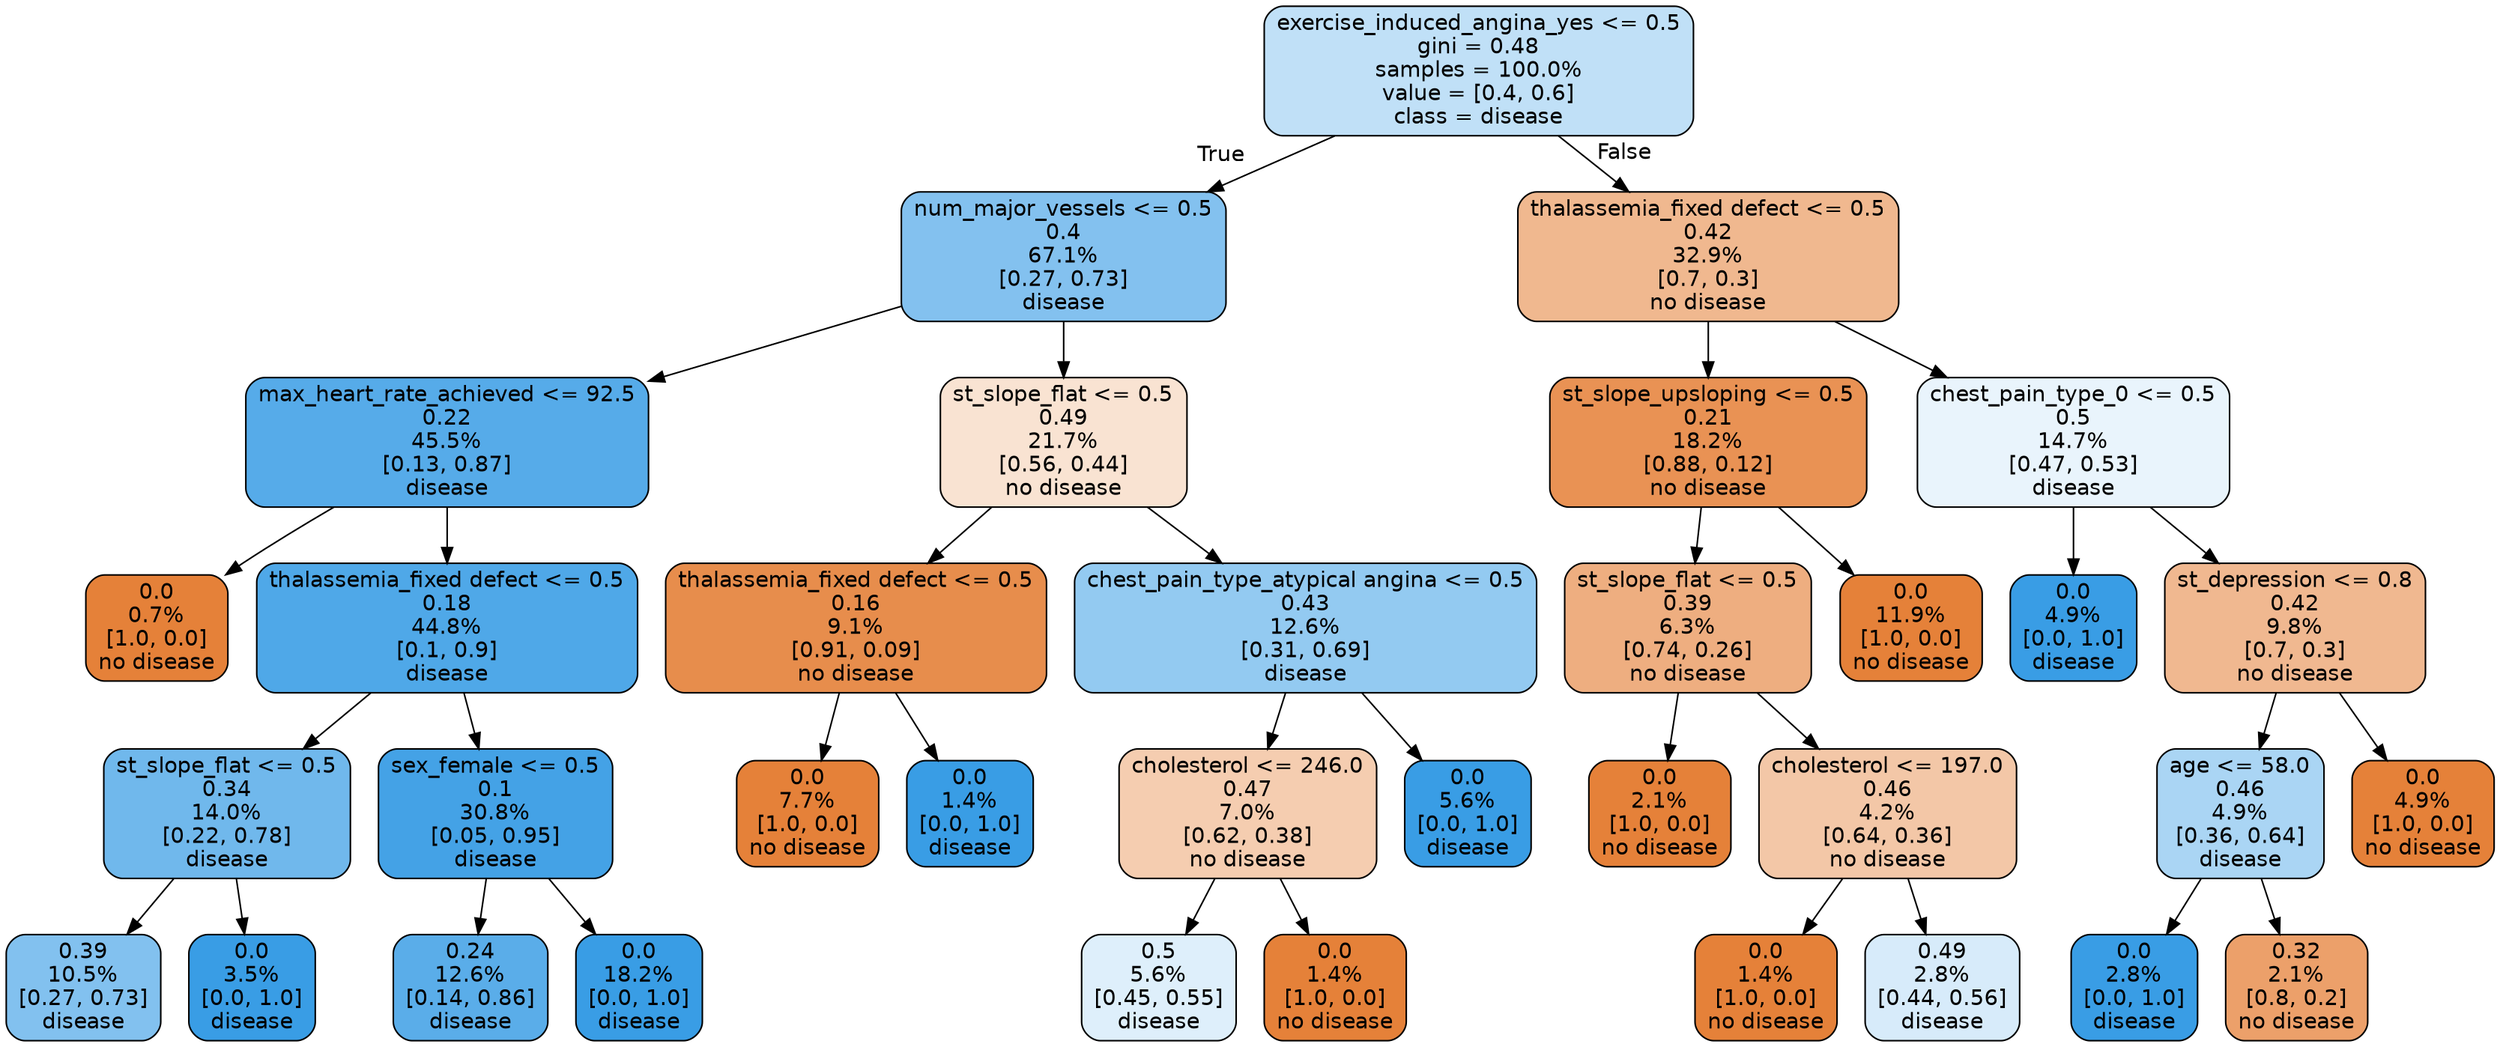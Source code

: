 digraph Tree {
node [shape=box, style="filled, rounded", color="black", fontname=helvetica] ;
edge [fontname=helvetica] ;
0 [label="exercise_induced_angina_yes <= 0.5\ngini = 0.48\nsamples = 100.0%\nvalue = [0.4, 0.6]\nclass = disease", fillcolor="#c0e0f7"] ;
1 [label="num_major_vessels <= 0.5\n0.4\n67.1%\n[0.27, 0.73]\ndisease", fillcolor="#83c1ef"] ;
0 -> 1 [labeldistance=2.5, labelangle=45, headlabel="True"] ;
2 [label="max_heart_rate_achieved <= 92.5\n0.22\n45.5%\n[0.13, 0.87]\ndisease", fillcolor="#56abe9"] ;
1 -> 2 ;
3 [label="0.0\n0.7%\n[1.0, 0.0]\nno disease", fillcolor="#e58139"] ;
2 -> 3 ;
4 [label="thalassemia_fixed defect <= 0.5\n0.18\n44.8%\n[0.1, 0.9]\ndisease", fillcolor="#4fa8e8"] ;
2 -> 4 ;
5 [label="st_slope_flat <= 0.5\n0.34\n14.0%\n[0.22, 0.78]\ndisease", fillcolor="#70b8ec"] ;
4 -> 5 ;
6 [label="0.39\n10.5%\n[0.27, 0.73]\ndisease", fillcolor="#82c1ef"] ;
5 -> 6 ;
7 [label="0.0\n3.5%\n[0.0, 1.0]\ndisease", fillcolor="#399de5"] ;
5 -> 7 ;
8 [label="sex_female <= 0.5\n0.1\n30.8%\n[0.05, 0.95]\ndisease", fillcolor="#44a2e6"] ;
4 -> 8 ;
9 [label="0.24\n12.6%\n[0.14, 0.86]\ndisease", fillcolor="#5aade9"] ;
8 -> 9 ;
10 [label="0.0\n18.2%\n[0.0, 1.0]\ndisease", fillcolor="#399de5"] ;
8 -> 10 ;
11 [label="st_slope_flat <= 0.5\n0.49\n21.7%\n[0.56, 0.44]\nno disease", fillcolor="#f9e3d2"] ;
1 -> 11 ;
12 [label="thalassemia_fixed defect <= 0.5\n0.16\n9.1%\n[0.91, 0.09]\nno disease", fillcolor="#e78d4c"] ;
11 -> 12 ;
13 [label="0.0\n7.7%\n[1.0, 0.0]\nno disease", fillcolor="#e58139"] ;
12 -> 13 ;
14 [label="0.0\n1.4%\n[0.0, 1.0]\ndisease", fillcolor="#399de5"] ;
12 -> 14 ;
15 [label="chest_pain_type_atypical angina <= 0.5\n0.43\n12.6%\n[0.31, 0.69]\ndisease", fillcolor="#93caf1"] ;
11 -> 15 ;
16 [label="cholesterol <= 246.0\n0.47\n7.0%\n[0.62, 0.38]\nno disease", fillcolor="#f5cdb0"] ;
15 -> 16 ;
17 [label="0.5\n5.6%\n[0.45, 0.55]\ndisease", fillcolor="#deeffb"] ;
16 -> 17 ;
18 [label="0.0\n1.4%\n[1.0, 0.0]\nno disease", fillcolor="#e58139"] ;
16 -> 18 ;
19 [label="0.0\n5.6%\n[0.0, 1.0]\ndisease", fillcolor="#399de5"] ;
15 -> 19 ;
20 [label="thalassemia_fixed defect <= 0.5\n0.42\n32.9%\n[0.7, 0.3]\nno disease", fillcolor="#f0b88f"] ;
0 -> 20 [labeldistance=2.5, labelangle=-45, headlabel="False"] ;
21 [label="st_slope_upsloping <= 0.5\n0.21\n18.2%\n[0.88, 0.12]\nno disease", fillcolor="#e99254"] ;
20 -> 21 ;
22 [label="st_slope_flat <= 0.5\n0.39\n6.3%\n[0.74, 0.26]\nno disease", fillcolor="#eeae80"] ;
21 -> 22 ;
23 [label="0.0\n2.1%\n[1.0, 0.0]\nno disease", fillcolor="#e58139"] ;
22 -> 23 ;
24 [label="cholesterol <= 197.0\n0.46\n4.2%\n[0.64, 0.36]\nno disease", fillcolor="#f3c7a7"] ;
22 -> 24 ;
25 [label="0.0\n1.4%\n[1.0, 0.0]\nno disease", fillcolor="#e58139"] ;
24 -> 25 ;
26 [label="0.49\n2.8%\n[0.44, 0.56]\ndisease", fillcolor="#d7ebfa"] ;
24 -> 26 ;
27 [label="0.0\n11.9%\n[1.0, 0.0]\nno disease", fillcolor="#e58139"] ;
21 -> 27 ;
28 [label="chest_pain_type_0 <= 0.5\n0.5\n14.7%\n[0.47, 0.53]\ndisease", fillcolor="#e9f4fc"] ;
20 -> 28 ;
29 [label="0.0\n4.9%\n[0.0, 1.0]\ndisease", fillcolor="#399de5"] ;
28 -> 29 ;
30 [label="st_depression <= 0.8\n0.42\n9.8%\n[0.7, 0.3]\nno disease", fillcolor="#f0b890"] ;
28 -> 30 ;
31 [label="age <= 58.0\n0.46\n4.9%\n[0.36, 0.64]\ndisease", fillcolor="#aad5f4"] ;
30 -> 31 ;
32 [label="0.0\n2.8%\n[0.0, 1.0]\ndisease", fillcolor="#399de5"] ;
31 -> 32 ;
33 [label="0.32\n2.1%\n[0.8, 0.2]\nno disease", fillcolor="#eca06a"] ;
31 -> 33 ;
34 [label="0.0\n4.9%\n[1.0, 0.0]\nno disease", fillcolor="#e58139"] ;
30 -> 34 ;
}